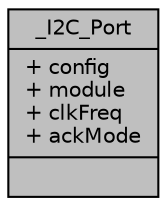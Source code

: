 digraph "_I2C_Port"
{
  edge [fontname="Helvetica",fontsize="10",labelfontname="Helvetica",labelfontsize="10"];
  node [fontname="Helvetica",fontsize="10",shape=record];
  Node1 [label="{_I2C_Port\n|+ config\l+ module\l+ clkFreq\l+ ackMode\l|}",height=0.2,width=0.4,color="black", fillcolor="grey75", style="filled", fontcolor="black"];
}
